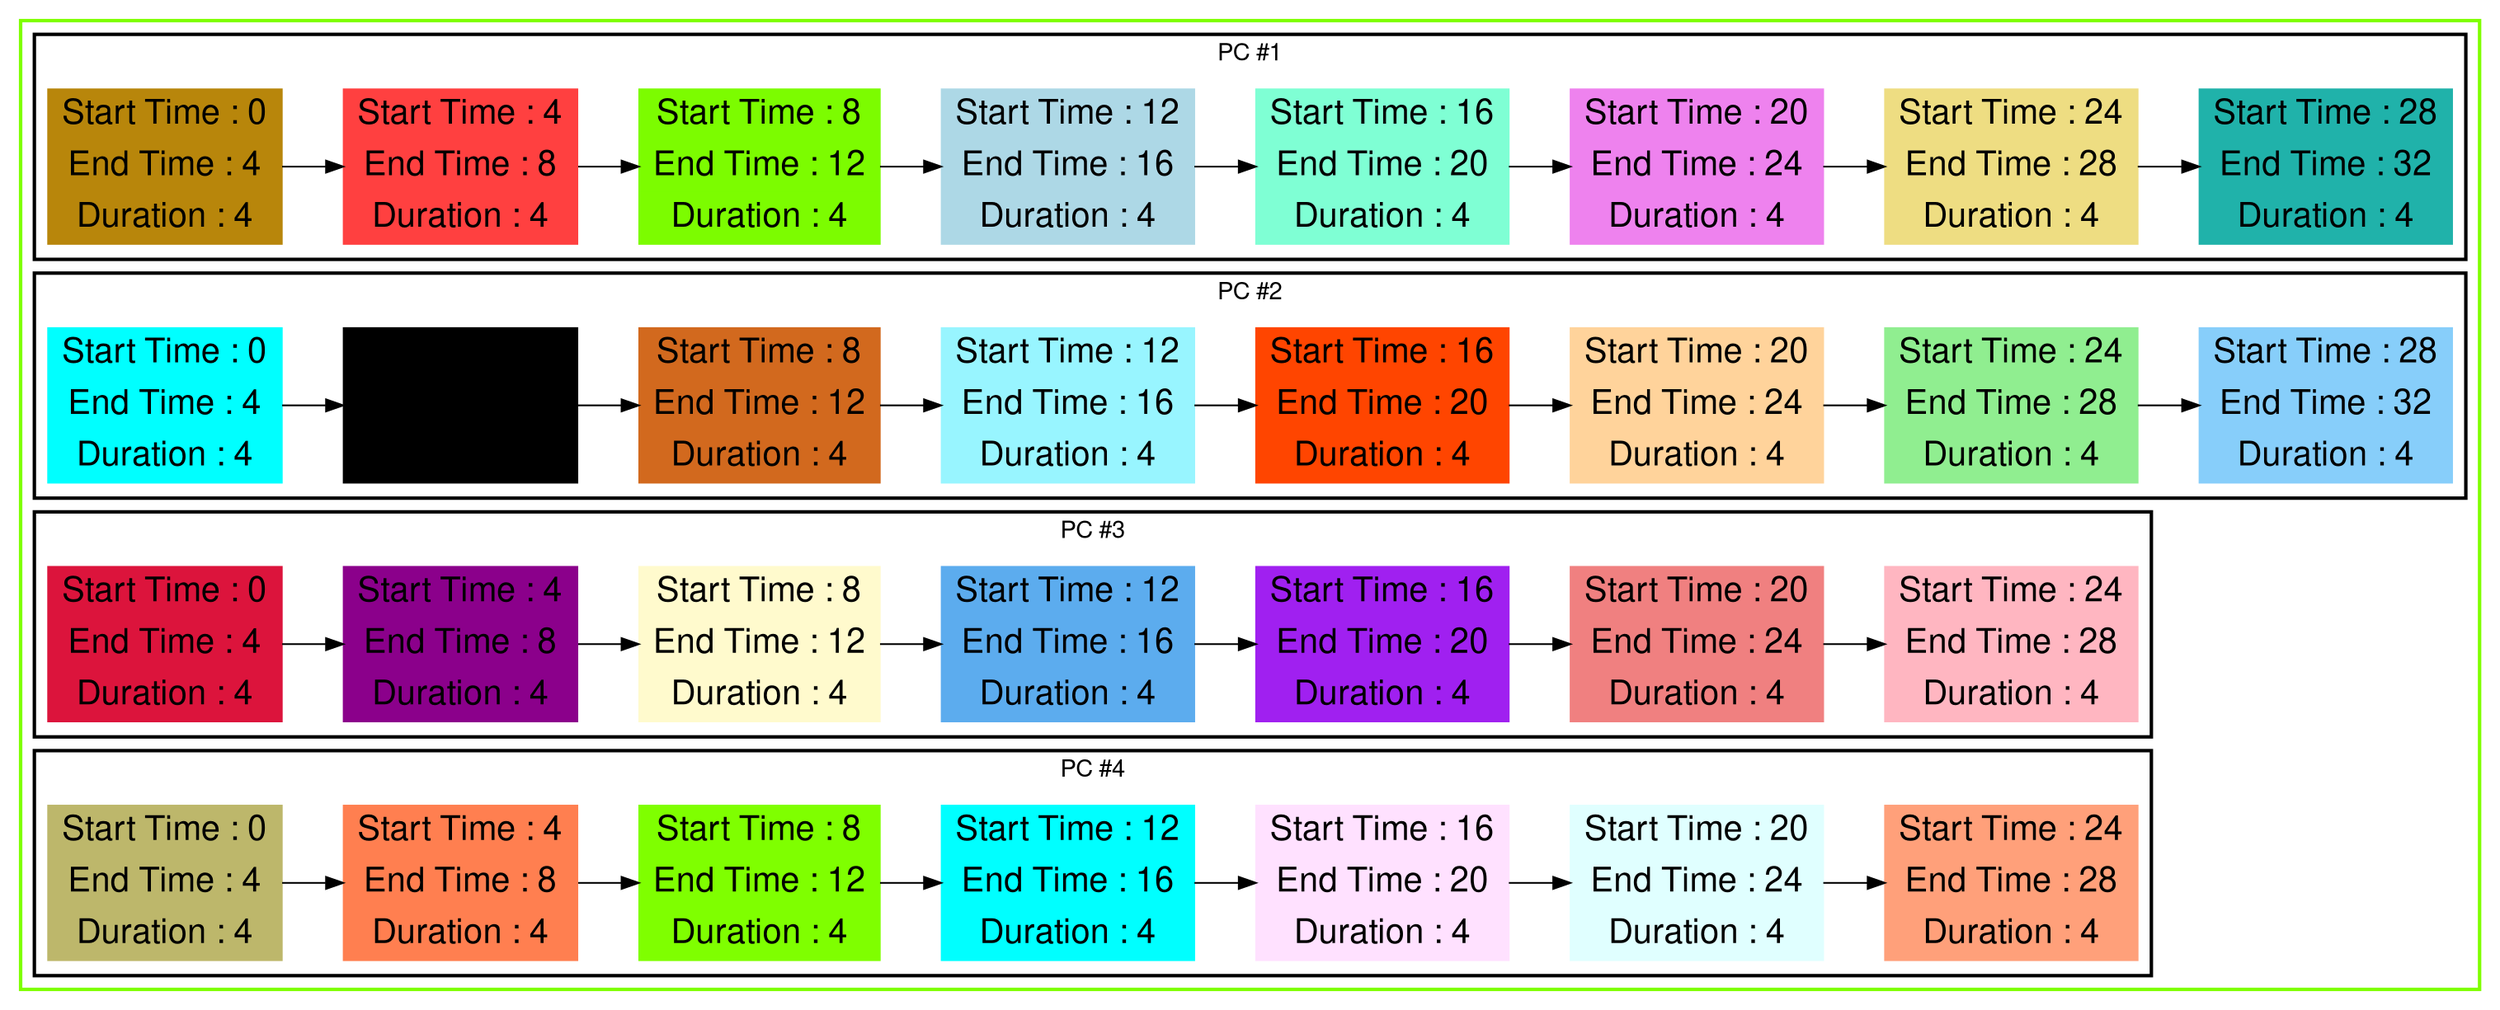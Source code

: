 digraph G {

fontname="Helvetica,Arial,sans-serif"
node [fontname="Helvetica,Arial,sans-serif"]
edge [fontname="Helvetica,Arial,sans-serif"]
graph [rankdir = "LR"];
node [fontsize = "20" shape = "ellipse"];

    subgraph cluster_Mod_0{
        color =chartreuse
        style = bold
        subgraph cluster_0{
           node [style=filled]
           color = black


            "node16" [
               label = "Start Time : 0 | End Time : 4 | Duration : 4"
               shape = "record"
               color = darkgoldenrod
            ]

            "node7" [
               label = "Start Time : 4 | End Time : 8 | Duration : 4"
               shape = "record"
               color = brown1
            ]

            "node19" [
               label = "Start Time : 8 | End Time : 12 | Duration : 4"
               shape = "record"
               color = lawngreen
            ]

            "node21" [
               label = "Start Time : 12 | End Time : 16 | Duration : 4"
               shape = "record"
               color = lightblue
            ]

            "node2" [
               label = "Start Time : 16 | End Time : 20 | Duration : 4"
               shape = "record"
               color = aquamarine
            ]

            "node6" [
               label = "Start Time : 20 | End Time : 24 | Duration : 4"
               shape = "record"
               color = violet
            ]

            "node24" [
               label = "Start Time : 24 | End Time : 28 | Duration : 4"
               shape = "record"
               color = lightgoldenrod
            ]

            "node28" [
               label = "Start Time : 28 | End Time : 32 | Duration : 4"
               shape = "record"
               color = lightseagreen
            ]

            node16 -> node7 -> node19 -> node21 -> node2 -> node6 -> node24 -> node28

            label = "PC #1"

        }
        subgraph cluster_1{
           node [style=filled]
           color = black


            "node15" [
               label = "Start Time : 0 | End Time : 4 | Duration : 4"
               shape = "record"
               color = cyan
            ]

            "node13" [
               label = "Start Time : 4 | End Time : 8 | Duration : 4"
               shape = "record"
               color = cornflower
            ]

            "node11" [
               label = "Start Time : 8 | End Time : 12 | Duration : 4"
               shape = "record"
               color = chocolate
            ]

            "node9" [
               label = "Start Time : 12 | End Time : 16 | Duration : 4"
               shape = "record"
               color = cadetblue1
            ]

            "node3" [
               label = "Start Time : 16 | End Time : 20 | Duration : 4"
               shape = "record"
               color = orangered1
            ]

            "node8" [
               label = "Start Time : 20 | End Time : 24 | Duration : 4"
               shape = "record"
               color = burlywood1
            ]

            "node25" [
               label = "Start Time : 24 | End Time : 28 | Duration : 4"
               shape = "record"
               color = lightgreen
            ]

            "node29" [
               label = "Start Time : 28 | End Time : 32 | Duration : 4"
               shape = "record"
               color = lightskyblue
            ]

            node15 -> node13 -> node11 -> node9 -> node3 -> node8 -> node25 -> node29

            label = "PC #2"

        }
        subgraph cluster_2{
           node [style=filled]
           color = black


            "node14" [
               label = "Start Time : 0 | End Time : 4 | Duration : 4"
               shape = "record"
               color = crimson
            ]

            "node18" [
               label = "Start Time : 4 | End Time : 8 | Duration : 4"
               shape = "record"
               color = darkmagenta
            ]

            "node20" [
               label = "Start Time : 8 | End Time : 12 | Duration : 4"
               shape = "record"
               color = lemonchiffon
            ]

            "node0" [
               label = "Start Time : 12 | End Time : 16 | Duration : 4"
               shape = "record"
               color = steelblue2
            ]

            "node4" [
               label = "Start Time : 16 | End Time : 20 | Duration : 4"
               shape = "record"
               color = x11purple
            ]

            "node22" [
               label = "Start Time : 20 | End Time : 24 | Duration : 4"
               shape = "record"
               color = lightcoral
            ]

            "node26" [
               label = "Start Time : 24 | End Time : 28 | Duration : 4"
               shape = "record"
               color = lightpink
            ]

            node14 -> node18 -> node20 -> node0 -> node4 -> node22 -> node26

            label = "PC #3"

        }
        subgraph cluster_3{
           node [style=filled]
           color = black


            "node17" [
               label = "Start Time : 0 | End Time : 4 | Duration : 4"
               shape = "record"
               color = darkkhaki
            ]

            "node12" [
               label = "Start Time : 4 | End Time : 8 | Duration : 4"
               shape = "record"
               color = coral
            ]

            "node10" [
               label = "Start Time : 8 | End Time : 12 | Duration : 4"
               shape = "record"
               color = chartreuse
            ]

            "node1" [
               label = "Start Time : 12 | End Time : 16 | Duration : 4"
               shape = "record"
               color = aqua
            ]

            "node5" [
               label = "Start Time : 16 | End Time : 20 | Duration : 4"
               shape = "record"
               color = thistle1
            ]

            "node23" [
               label = "Start Time : 20 | End Time : 24 | Duration : 4"
               shape = "record"
               color = lightcyan
            ]

            "node27" [
               label = "Start Time : 24 | End Time : 28 | Duration : 4"
               shape = "record"
               color = lightsalmon
            ]

            node17 -> node12 -> node10 -> node1 -> node5 -> node23 -> node27

            label = "PC #4"

        }
    }




}


